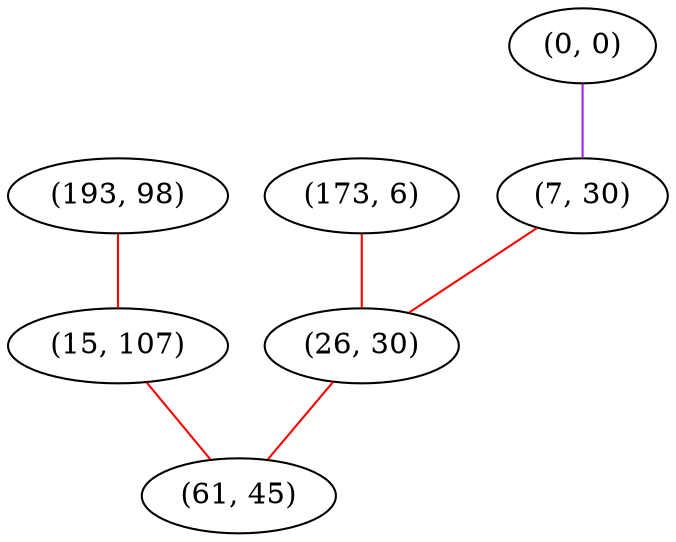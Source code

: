 graph "" {
"(193, 98)";
"(0, 0)";
"(173, 6)";
"(15, 107)";
"(7, 30)";
"(26, 30)";
"(61, 45)";
"(193, 98)" -- "(15, 107)"  [color=red, key=0, weight=1];
"(0, 0)" -- "(7, 30)"  [color=purple, key=0, weight=4];
"(173, 6)" -- "(26, 30)"  [color=red, key=0, weight=1];
"(15, 107)" -- "(61, 45)"  [color=red, key=0, weight=1];
"(7, 30)" -- "(26, 30)"  [color=red, key=0, weight=1];
"(26, 30)" -- "(61, 45)"  [color=red, key=0, weight=1];
}
